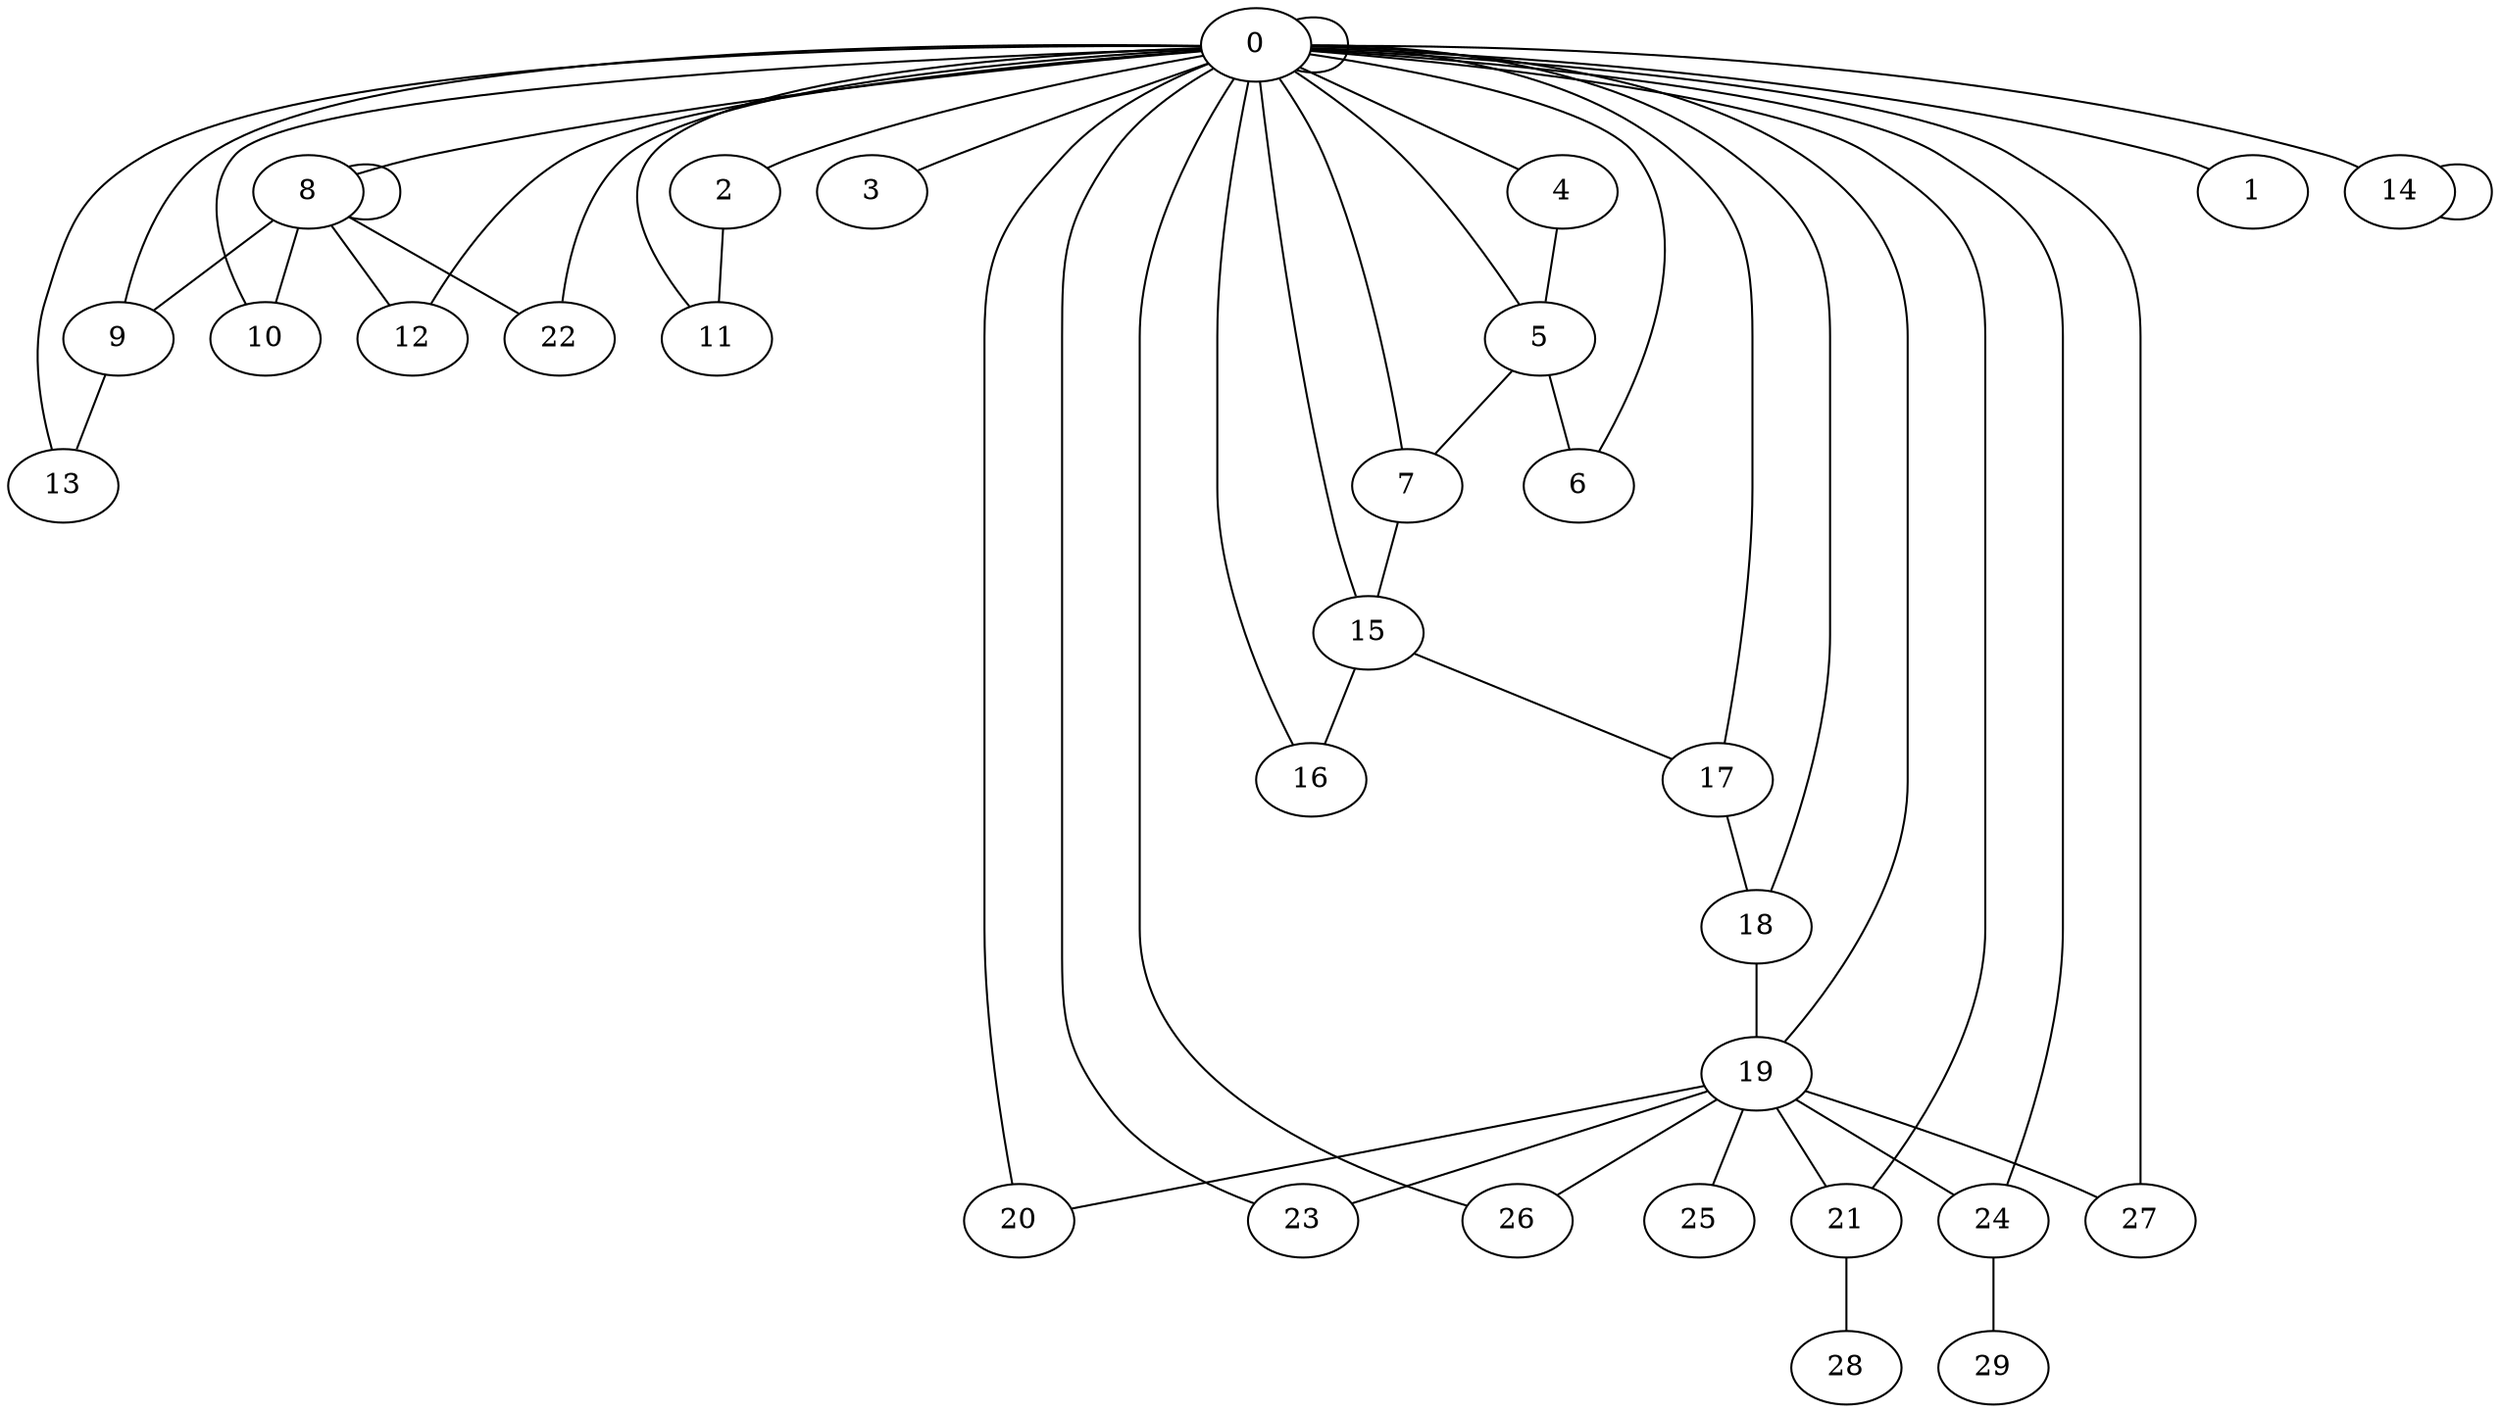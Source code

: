 graph G {
   8 -- 8
   8 -- 9
   8 -- 10
   8 -- 12
   8 -- 22
   0 -- 8
   0 -- 0
   0 -- 10
   0 -- 2
   0 -- 3
   0 -- 4
   0 -- 1
   0 -- 5
   0 -- 7
   0 -- 11
   0 -- 6
   0 -- 9
   0 -- 12
   0 -- 13
   0 -- 14
   0 -- 15
   0 -- 16
   0 -- 17
   0 -- 18
   0 -- 19
   0 -- 20
   0 -- 22
   0 -- 23
   0 -- 26
   0 -- 21
   0 -- 24
   0 -- 27
   2 -- 11
   4 -- 5
   5 -- 6
   5 -- 7
   7 -- 15
   9 -- 13
   14 -- 14
   15 -- 16
   15 -- 17
   17 -- 18
   18 -- 19
   19 -- 26
   19 -- 24
   19 -- 20
   19 -- 21
   19 -- 23
   19 -- 25
   19 -- 27
   21 -- 28
   24 -- 29
}
